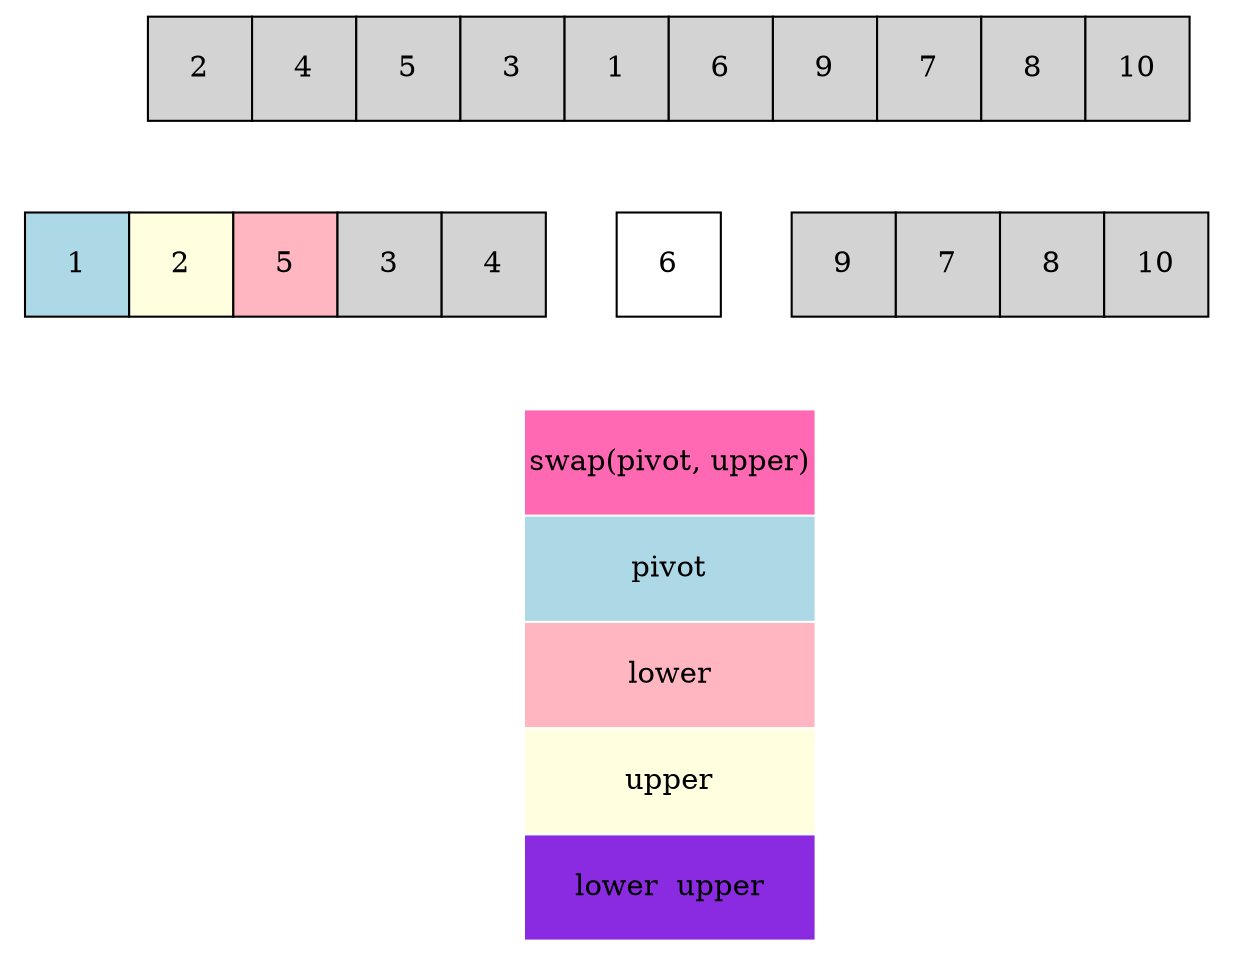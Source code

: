 digraph G
{
    node1
        [
        shape = none
            label = <<table border="0" cellspacing="0">
            <tr>
            <td port="arr0" width="50" height="50" bgcolor="lightgray" border="1">2</td>
            <td port="arr1" width="50" height="50" bgcolor="lightgray" border="1">4</td>
            <td port="arr2" width="50" height="50" bgcolor="lightgray" border="1">5</td>
            <td port="arr3" width="50" height="50" bgcolor="lightgray" border="1">3</td>
            <td port="arr4" width="50" height="50" bgcolor="lightgray" border="1">1</td>
            <td port="arr5" width="50" height="50" bgcolor="lightgray" border="1">6</td>
            <td port="arr6" width="50" height="50" bgcolor="lightgray" border="1">9</td>
            <td port="arr7" width="50" height="50" bgcolor="lightgray" border="1">7</td>
            <td port="arr8" width="50" height="50" bgcolor="lightgray" border="1">8</td>
            <td port="arr9" width="50" height="50" bgcolor="lightgray" border="1">10</td>
            </tr>
            </table>>
        ]
    node2
        [
        shape = none
            label = <<table border="0" cellspacing="0">
            <tr>
            <td port="arr0" width="50" height="50" bgcolor="lightblue" border="1">1</td>
            <td port="arr1" width="50" height="50" bgcolor="lightyellow" border="1">2</td>
            <td port="arr2" width="50" height="50" bgcolor="lightpink" border="1">5</td>
            <td port="arr3" width="50" height="50" bgcolor="lightgray" border="1">3</td>
            <td port="arr4" width="50" height="50" bgcolor="lightgray" border="1">4</td>
            </tr>
            </table>>
        ]
    node3
        [
        shape = none
            label = <<table border="0" cellspacing="0">
            <tr>
            <td port="arr5" width="50" height="50" border="1">6</td>
            </tr>
            </table>>
        ]
    node4
        [
        shape = none
            label = <<table border="0" cellspacing="0">
            <tr>
            <td port="arr6" width="50" height="50" bgcolor="lightgray" border="1">9</td>
            <td port="arr7" width="50" height="50" bgcolor="lightgray" border="1">7</td>
            <td port="arr8" width="50" height="50" bgcolor="lightgray" border="1">8</td>
            <td port="arr9" width="50" height="50" bgcolor="lightgray" border="1">10</td>
            </tr>
            </table>>
        ]
    node5
    [
        shape = none
            label = <<table border="0" cellspacing="1">
            <tr><td port="code1" height="50" bgcolor="hotpink">swap(pivot, upper)</td></tr>
            <tr><td port="code2" height="50" bgcolor="lightblue">pivot</td></tr>
            <tr><td port="code3" height="50" bgcolor="lightpink">lower</td></tr>
            <tr><td port="code4" height="50" bgcolor="lightyellow">upper</td></tr>
            <tr><td port="code5" height="50" bgcolor="blueviolet">lower  upper</td></tr>
            </table>>
    ]
    edge[style=invis]
    subgraph sb1 {peripheries=0 node1 -> node2}
    subgraph sb2 {peripheries=0 node1 -> node3}
    subgraph sb3 {peripheries=0 node1 -> node4}
    subgraph sb4 {peripheries=0 node3 -> node5}
}
